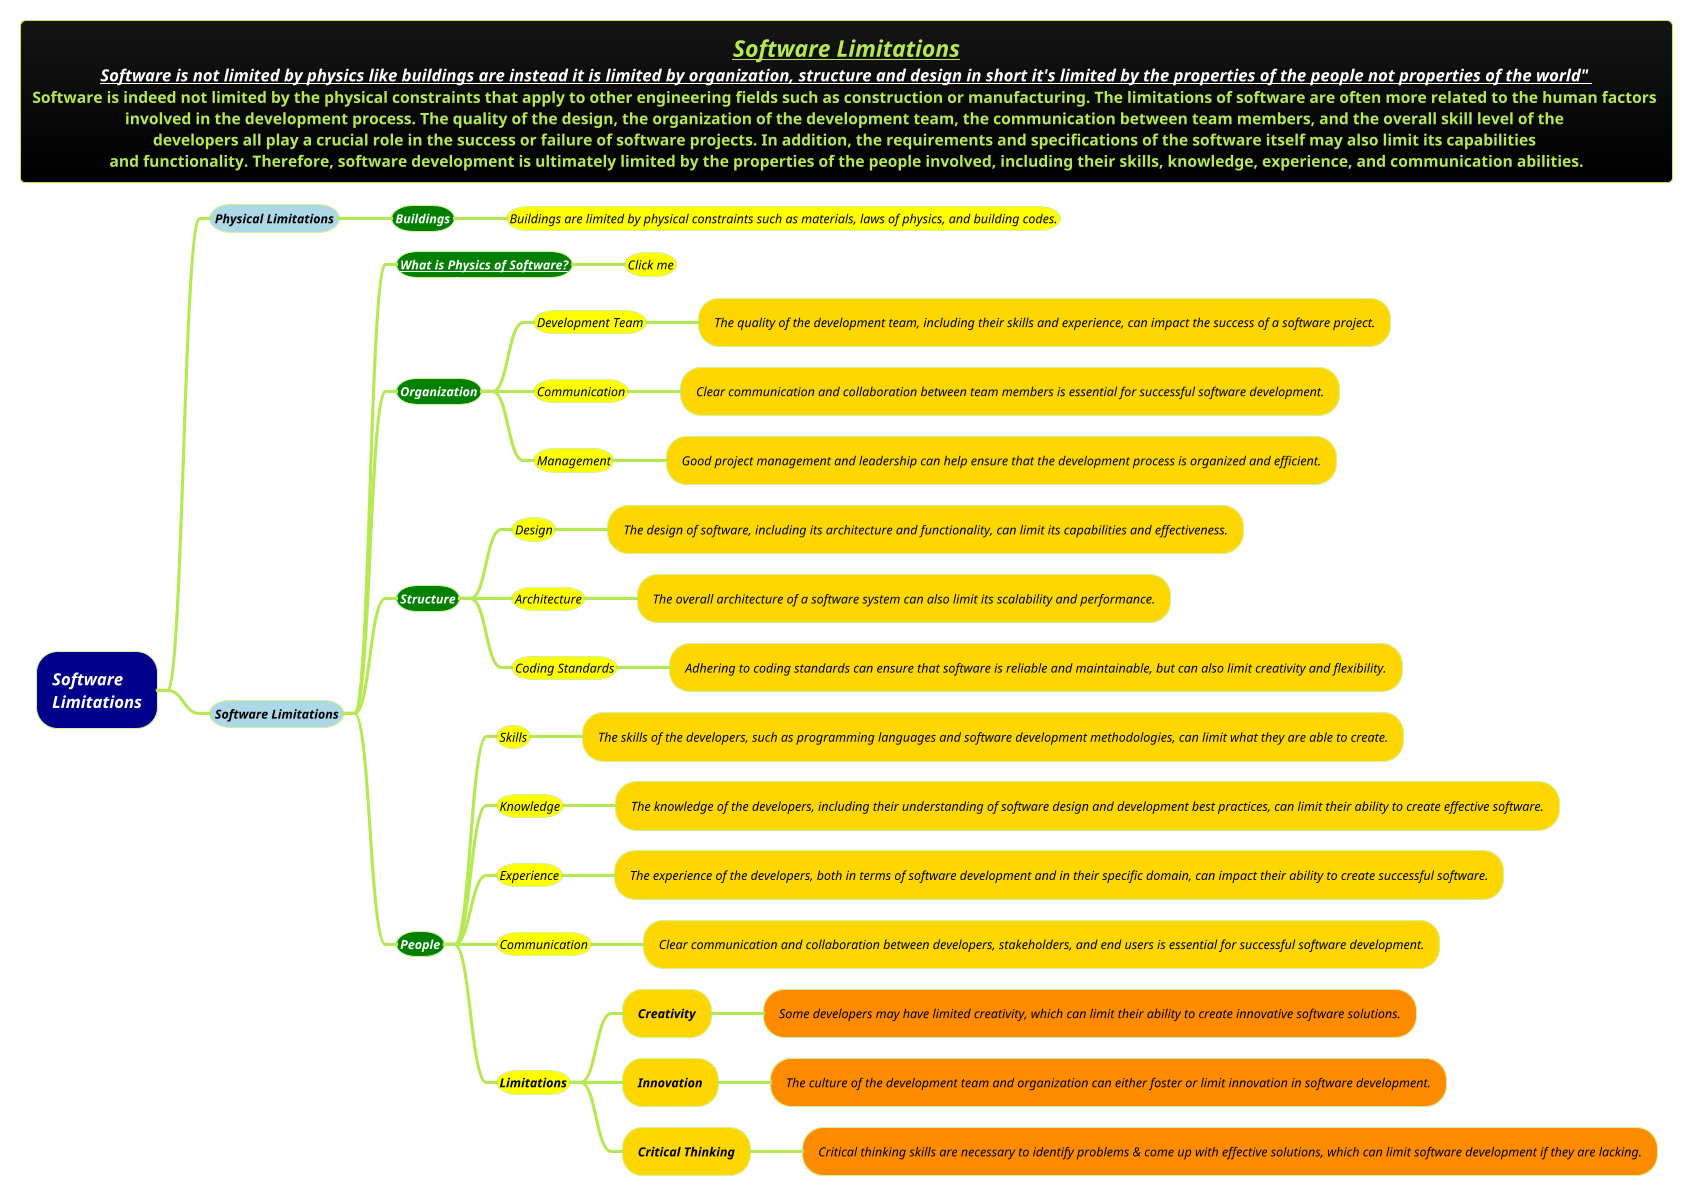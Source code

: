 @startmindmap
title =<b><i><u><size:18>Software Limitations \n<color #white><b><i><u><size:16>Software is not limited by physics like buildings are instead it is limited by organization, structure and design in short it's limited by the properties of the people not properties of the world" \n<size:15>Software is indeed not limited by the physical constraints that apply to other engineering fields such as construction or manufacturing. The limitations of software are often more related to the human factors \n<size:15>involved in the development process. The quality of the design, the organization of the development team, the communication between team members, and the overall skill level of the \n<size:15>developers all play a crucial role in the success or failure of software projects. In addition, the requirements and specifications of the software itself may also limit its capabilities \n<size:15>and functionality. Therefore, software development is ultimately limited by the properties of the people involved, including their skills, knowledge, experience, and communication abilities.
!theme hacker

*[#darkblue] <i><color #white>Software \n<i><color #white>Limitations
**[#lightblue] <i><color #black><size:12>Physical Limitations
***[#green] <b><i><color #white><size:12>Buildings
****[#yellow] <i><color #black><size:12>Buildings are limited by physical constraints such as materials, laws of physics, and building codes.
**[#lightblue] <i><color #black><size:12>Software Limitations
***[#green] <b><i><color #white><size:12>[[docs/3-programming-languages/Venkat-Subramaniam/images/img_239.png What is Physics of Software?]]
****[#yellow] <i><color #black><size:12>Click me
***[#green] <b><i><color #white><size:12>Organization
****[#yellow] <i><color #black><size:12>Development Team
*****[#gold] <i><color #black><size:12>The quality of the development team, including their skills and experience, can impact the success of a software project.
****[#yellow] <i><color #black><size:12>Communication
*****[#gold] <i><color #black><size:12>Clear communication and collaboration between team members is essential for successful software development.
****[#yellow] <i><color #black><size:12>Management
*****[#gold] <i><color #black><size:12>Good project management and leadership can help ensure that the development process is organized and efficient.
***[#green] <b><i><color #white><size:12>Structure
****[#yellow] <i><color #black><size:12>Design
*****[#gold] <i><color #black><size:12>The design of software, including its architecture and functionality, can limit its capabilities and effectiveness.
****[#yellow] <i><color #black><size:12>Architecture
*****[#gold] <i><color #black><size:12>The overall architecture of a software system can also limit its scalability and performance.
****[#yellow] <i><color #black><size:12>Coding Standards
*****[#gold] <i><color #black><size:12>Adhering to coding standards can ensure that software is reliable and maintainable, but can also limit creativity and flexibility.
***[#green] <b><i><color #white><size:12>People
****[#yellow] <i><color #black><size:12>Skills
*****[#gold] <i><color #black><size:12>The skills of the developers, such as programming languages and software development methodologies, can limit what they are able to create.
****[#yellow] <i><color #black><size:12>Knowledge
*****[#gold] <i><color #black><size:12>The knowledge of the developers, including their understanding of software design and development best practices, can limit their ability to create effective software.
****[#yellow] <i><color #black><size:12>Experience
*****[#gold] <i><color #black><size:12>The experience of the developers, both in terms of software development and in their specific domain, can impact their ability to create successful software.
****[#yellow] <i><color #black><size:12>Communication
*****[#gold] <i><color #black><size:12>Clear communication and collaboration between developers, stakeholders, and end users is essential for successful software development.
****[#yellow] <b><i><color #black><size:12>Limitations
*****[#gold] <b><i><color #black><size:12>Creativity
******[#darkorange] <i><color #black><size:12>Some developers may have limited creativity, which can limit their ability to create innovative software solutions.
*****[#gold] <b><i><color #black><size:12>Innovation
******[#darkorange] <i><color #black><size:12>The culture of the development team and organization can either foster or limit innovation in software development.
*****[#gold] <b><i><color #black><size:12>Critical Thinking
******[#darkorange] <i><color #black><size:12>Critical thinking skills are necessary to identify problems & come up with effective solutions, which can limit software development if they are lacking.
@endmindmap
